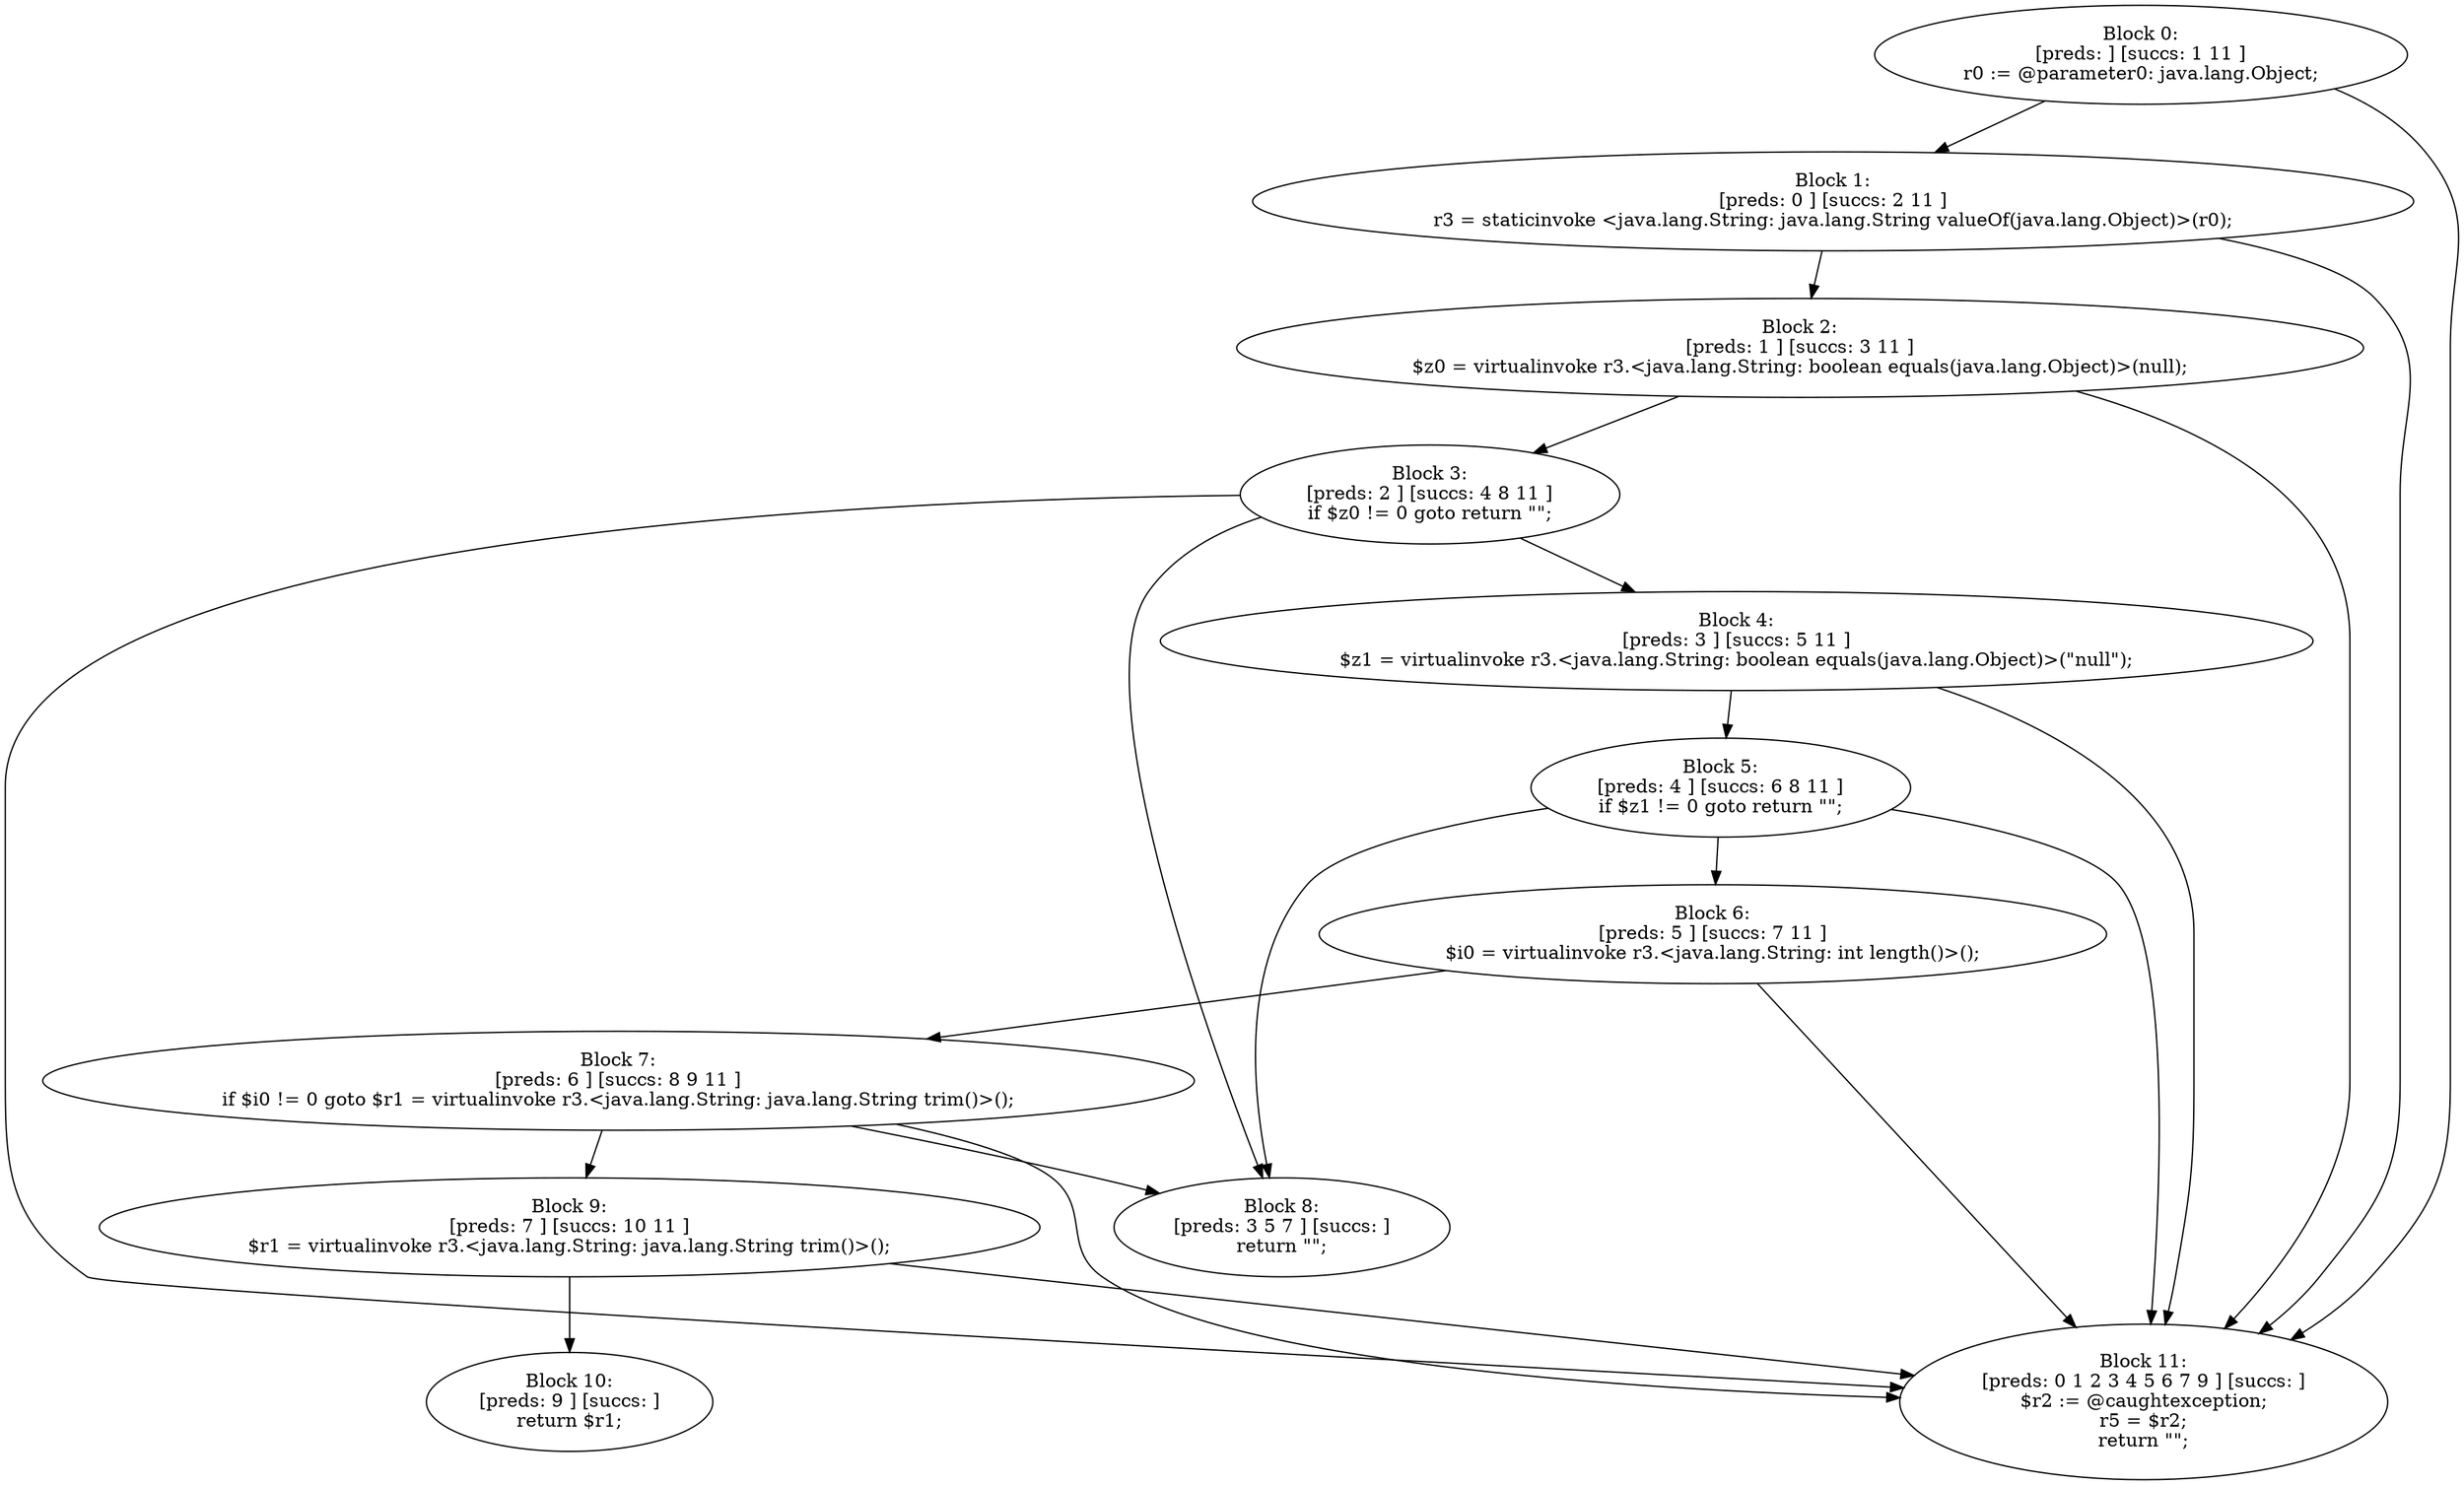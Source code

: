 digraph "unitGraph" {
    "Block 0:
[preds: ] [succs: 1 11 ]
r0 := @parameter0: java.lang.Object;
"
    "Block 1:
[preds: 0 ] [succs: 2 11 ]
r3 = staticinvoke <java.lang.String: java.lang.String valueOf(java.lang.Object)>(r0);
"
    "Block 2:
[preds: 1 ] [succs: 3 11 ]
$z0 = virtualinvoke r3.<java.lang.String: boolean equals(java.lang.Object)>(null);
"
    "Block 3:
[preds: 2 ] [succs: 4 8 11 ]
if $z0 != 0 goto return \"\";
"
    "Block 4:
[preds: 3 ] [succs: 5 11 ]
$z1 = virtualinvoke r3.<java.lang.String: boolean equals(java.lang.Object)>(\"null\");
"
    "Block 5:
[preds: 4 ] [succs: 6 8 11 ]
if $z1 != 0 goto return \"\";
"
    "Block 6:
[preds: 5 ] [succs: 7 11 ]
$i0 = virtualinvoke r3.<java.lang.String: int length()>();
"
    "Block 7:
[preds: 6 ] [succs: 8 9 11 ]
if $i0 != 0 goto $r1 = virtualinvoke r3.<java.lang.String: java.lang.String trim()>();
"
    "Block 8:
[preds: 3 5 7 ] [succs: ]
return \"\";
"
    "Block 9:
[preds: 7 ] [succs: 10 11 ]
$r1 = virtualinvoke r3.<java.lang.String: java.lang.String trim()>();
"
    "Block 10:
[preds: 9 ] [succs: ]
return $r1;
"
    "Block 11:
[preds: 0 1 2 3 4 5 6 7 9 ] [succs: ]
$r2 := @caughtexception;
r5 = $r2;
return \"\";
"
    "Block 0:
[preds: ] [succs: 1 11 ]
r0 := @parameter0: java.lang.Object;
"->"Block 1:
[preds: 0 ] [succs: 2 11 ]
r3 = staticinvoke <java.lang.String: java.lang.String valueOf(java.lang.Object)>(r0);
";
    "Block 0:
[preds: ] [succs: 1 11 ]
r0 := @parameter0: java.lang.Object;
"->"Block 11:
[preds: 0 1 2 3 4 5 6 7 9 ] [succs: ]
$r2 := @caughtexception;
r5 = $r2;
return \"\";
";
    "Block 1:
[preds: 0 ] [succs: 2 11 ]
r3 = staticinvoke <java.lang.String: java.lang.String valueOf(java.lang.Object)>(r0);
"->"Block 2:
[preds: 1 ] [succs: 3 11 ]
$z0 = virtualinvoke r3.<java.lang.String: boolean equals(java.lang.Object)>(null);
";
    "Block 1:
[preds: 0 ] [succs: 2 11 ]
r3 = staticinvoke <java.lang.String: java.lang.String valueOf(java.lang.Object)>(r0);
"->"Block 11:
[preds: 0 1 2 3 4 5 6 7 9 ] [succs: ]
$r2 := @caughtexception;
r5 = $r2;
return \"\";
";
    "Block 2:
[preds: 1 ] [succs: 3 11 ]
$z0 = virtualinvoke r3.<java.lang.String: boolean equals(java.lang.Object)>(null);
"->"Block 3:
[preds: 2 ] [succs: 4 8 11 ]
if $z0 != 0 goto return \"\";
";
    "Block 2:
[preds: 1 ] [succs: 3 11 ]
$z0 = virtualinvoke r3.<java.lang.String: boolean equals(java.lang.Object)>(null);
"->"Block 11:
[preds: 0 1 2 3 4 5 6 7 9 ] [succs: ]
$r2 := @caughtexception;
r5 = $r2;
return \"\";
";
    "Block 3:
[preds: 2 ] [succs: 4 8 11 ]
if $z0 != 0 goto return \"\";
"->"Block 4:
[preds: 3 ] [succs: 5 11 ]
$z1 = virtualinvoke r3.<java.lang.String: boolean equals(java.lang.Object)>(\"null\");
";
    "Block 3:
[preds: 2 ] [succs: 4 8 11 ]
if $z0 != 0 goto return \"\";
"->"Block 8:
[preds: 3 5 7 ] [succs: ]
return \"\";
";
    "Block 3:
[preds: 2 ] [succs: 4 8 11 ]
if $z0 != 0 goto return \"\";
"->"Block 11:
[preds: 0 1 2 3 4 5 6 7 9 ] [succs: ]
$r2 := @caughtexception;
r5 = $r2;
return \"\";
";
    "Block 4:
[preds: 3 ] [succs: 5 11 ]
$z1 = virtualinvoke r3.<java.lang.String: boolean equals(java.lang.Object)>(\"null\");
"->"Block 5:
[preds: 4 ] [succs: 6 8 11 ]
if $z1 != 0 goto return \"\";
";
    "Block 4:
[preds: 3 ] [succs: 5 11 ]
$z1 = virtualinvoke r3.<java.lang.String: boolean equals(java.lang.Object)>(\"null\");
"->"Block 11:
[preds: 0 1 2 3 4 5 6 7 9 ] [succs: ]
$r2 := @caughtexception;
r5 = $r2;
return \"\";
";
    "Block 5:
[preds: 4 ] [succs: 6 8 11 ]
if $z1 != 0 goto return \"\";
"->"Block 6:
[preds: 5 ] [succs: 7 11 ]
$i0 = virtualinvoke r3.<java.lang.String: int length()>();
";
    "Block 5:
[preds: 4 ] [succs: 6 8 11 ]
if $z1 != 0 goto return \"\";
"->"Block 8:
[preds: 3 5 7 ] [succs: ]
return \"\";
";
    "Block 5:
[preds: 4 ] [succs: 6 8 11 ]
if $z1 != 0 goto return \"\";
"->"Block 11:
[preds: 0 1 2 3 4 5 6 7 9 ] [succs: ]
$r2 := @caughtexception;
r5 = $r2;
return \"\";
";
    "Block 6:
[preds: 5 ] [succs: 7 11 ]
$i0 = virtualinvoke r3.<java.lang.String: int length()>();
"->"Block 7:
[preds: 6 ] [succs: 8 9 11 ]
if $i0 != 0 goto $r1 = virtualinvoke r3.<java.lang.String: java.lang.String trim()>();
";
    "Block 6:
[preds: 5 ] [succs: 7 11 ]
$i0 = virtualinvoke r3.<java.lang.String: int length()>();
"->"Block 11:
[preds: 0 1 2 3 4 5 6 7 9 ] [succs: ]
$r2 := @caughtexception;
r5 = $r2;
return \"\";
";
    "Block 7:
[preds: 6 ] [succs: 8 9 11 ]
if $i0 != 0 goto $r1 = virtualinvoke r3.<java.lang.String: java.lang.String trim()>();
"->"Block 8:
[preds: 3 5 7 ] [succs: ]
return \"\";
";
    "Block 7:
[preds: 6 ] [succs: 8 9 11 ]
if $i0 != 0 goto $r1 = virtualinvoke r3.<java.lang.String: java.lang.String trim()>();
"->"Block 9:
[preds: 7 ] [succs: 10 11 ]
$r1 = virtualinvoke r3.<java.lang.String: java.lang.String trim()>();
";
    "Block 7:
[preds: 6 ] [succs: 8 9 11 ]
if $i0 != 0 goto $r1 = virtualinvoke r3.<java.lang.String: java.lang.String trim()>();
"->"Block 11:
[preds: 0 1 2 3 4 5 6 7 9 ] [succs: ]
$r2 := @caughtexception;
r5 = $r2;
return \"\";
";
    "Block 9:
[preds: 7 ] [succs: 10 11 ]
$r1 = virtualinvoke r3.<java.lang.String: java.lang.String trim()>();
"->"Block 10:
[preds: 9 ] [succs: ]
return $r1;
";
    "Block 9:
[preds: 7 ] [succs: 10 11 ]
$r1 = virtualinvoke r3.<java.lang.String: java.lang.String trim()>();
"->"Block 11:
[preds: 0 1 2 3 4 5 6 7 9 ] [succs: ]
$r2 := @caughtexception;
r5 = $r2;
return \"\";
";
}
